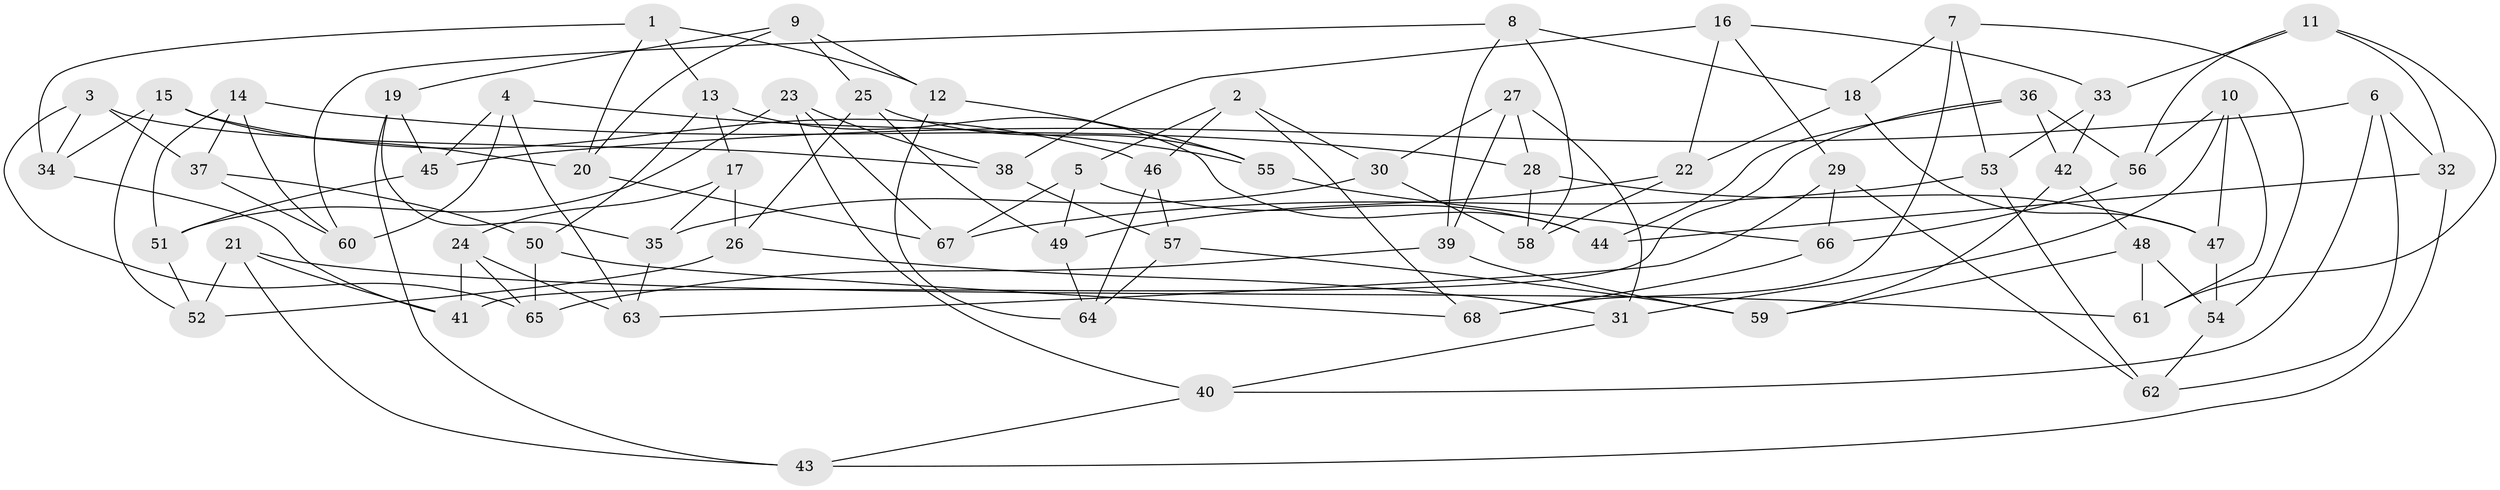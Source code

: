 // Generated by graph-tools (version 1.1) at 2025/02/03/09/25 03:02:58]
// undirected, 68 vertices, 136 edges
graph export_dot {
graph [start="1"]
  node [color=gray90,style=filled];
  1;
  2;
  3;
  4;
  5;
  6;
  7;
  8;
  9;
  10;
  11;
  12;
  13;
  14;
  15;
  16;
  17;
  18;
  19;
  20;
  21;
  22;
  23;
  24;
  25;
  26;
  27;
  28;
  29;
  30;
  31;
  32;
  33;
  34;
  35;
  36;
  37;
  38;
  39;
  40;
  41;
  42;
  43;
  44;
  45;
  46;
  47;
  48;
  49;
  50;
  51;
  52;
  53;
  54;
  55;
  56;
  57;
  58;
  59;
  60;
  61;
  62;
  63;
  64;
  65;
  66;
  67;
  68;
  1 -- 34;
  1 -- 12;
  1 -- 13;
  1 -- 20;
  2 -- 68;
  2 -- 5;
  2 -- 46;
  2 -- 30;
  3 -- 38;
  3 -- 37;
  3 -- 34;
  3 -- 65;
  4 -- 60;
  4 -- 55;
  4 -- 45;
  4 -- 63;
  5 -- 44;
  5 -- 49;
  5 -- 67;
  6 -- 32;
  6 -- 45;
  6 -- 62;
  6 -- 40;
  7 -- 68;
  7 -- 53;
  7 -- 54;
  7 -- 18;
  8 -- 60;
  8 -- 58;
  8 -- 39;
  8 -- 18;
  9 -- 12;
  9 -- 25;
  9 -- 19;
  9 -- 20;
  10 -- 31;
  10 -- 56;
  10 -- 47;
  10 -- 61;
  11 -- 33;
  11 -- 56;
  11 -- 61;
  11 -- 32;
  12 -- 55;
  12 -- 64;
  13 -- 17;
  13 -- 50;
  13 -- 44;
  14 -- 37;
  14 -- 51;
  14 -- 28;
  14 -- 60;
  15 -- 34;
  15 -- 46;
  15 -- 52;
  15 -- 20;
  16 -- 33;
  16 -- 22;
  16 -- 29;
  16 -- 38;
  17 -- 26;
  17 -- 24;
  17 -- 35;
  18 -- 22;
  18 -- 47;
  19 -- 45;
  19 -- 35;
  19 -- 43;
  20 -- 67;
  21 -- 43;
  21 -- 61;
  21 -- 41;
  21 -- 52;
  22 -- 49;
  22 -- 58;
  23 -- 51;
  23 -- 67;
  23 -- 40;
  23 -- 38;
  24 -- 63;
  24 -- 65;
  24 -- 41;
  25 -- 26;
  25 -- 49;
  25 -- 55;
  26 -- 31;
  26 -- 52;
  27 -- 30;
  27 -- 39;
  27 -- 31;
  27 -- 28;
  28 -- 58;
  28 -- 47;
  29 -- 62;
  29 -- 63;
  29 -- 66;
  30 -- 35;
  30 -- 58;
  31 -- 40;
  32 -- 44;
  32 -- 43;
  33 -- 42;
  33 -- 53;
  34 -- 41;
  35 -- 63;
  36 -- 44;
  36 -- 41;
  36 -- 42;
  36 -- 56;
  37 -- 50;
  37 -- 60;
  38 -- 57;
  39 -- 65;
  39 -- 59;
  40 -- 43;
  42 -- 48;
  42 -- 59;
  45 -- 51;
  46 -- 57;
  46 -- 64;
  47 -- 54;
  48 -- 61;
  48 -- 59;
  48 -- 54;
  49 -- 64;
  50 -- 68;
  50 -- 65;
  51 -- 52;
  53 -- 62;
  53 -- 67;
  54 -- 62;
  55 -- 66;
  56 -- 66;
  57 -- 64;
  57 -- 59;
  66 -- 68;
}
